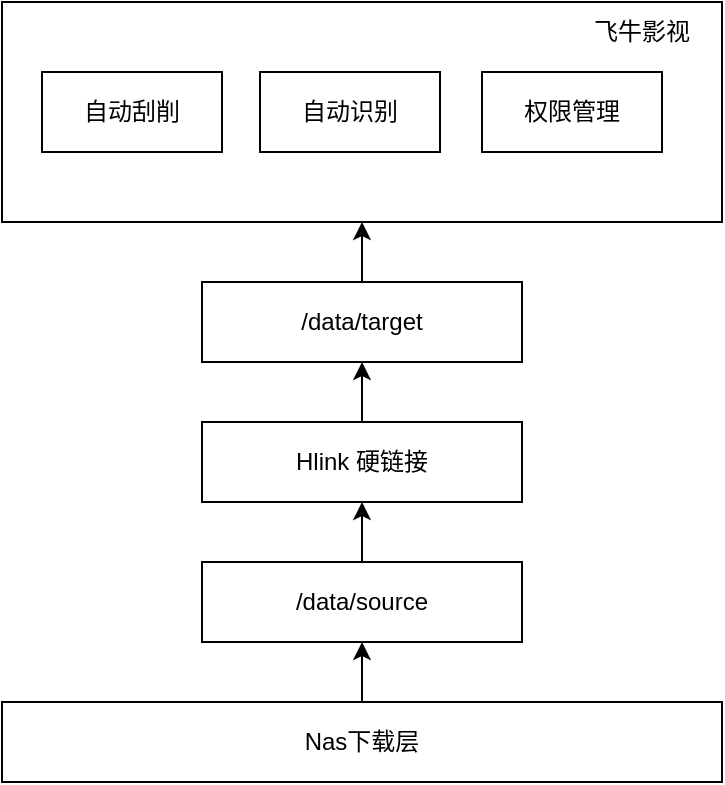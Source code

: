 <mxfile version="26.0.8">
  <diagram name="第 1 页" id="7AKhhSKEIhID0tw-IINV">
    <mxGraphModel dx="984" dy="1723" grid="1" gridSize="10" guides="1" tooltips="1" connect="1" arrows="1" fold="1" page="1" pageScale="1" pageWidth="827" pageHeight="1169" math="0" shadow="0">
      <root>
        <mxCell id="0" />
        <mxCell id="1" parent="0" />
        <mxCell id="eFxX7WrcP5hh-u6VmYXd-1" value="" style="rounded=0;whiteSpace=wrap;html=1;" vertex="1" parent="1">
          <mxGeometry x="240" y="-10" width="360" height="110" as="geometry" />
        </mxCell>
        <mxCell id="eFxX7WrcP5hh-u6VmYXd-7" style="edgeStyle=orthogonalEdgeStyle;rounded=0;orthogonalLoop=1;jettySize=auto;html=1;" edge="1" parent="1" source="eFxX7WrcP5hh-u6VmYXd-2" target="eFxX7WrcP5hh-u6VmYXd-3">
          <mxGeometry relative="1" as="geometry" />
        </mxCell>
        <mxCell id="eFxX7WrcP5hh-u6VmYXd-2" value="Nas下载层" style="rounded=0;whiteSpace=wrap;html=1;" vertex="1" parent="1">
          <mxGeometry x="240" y="340" width="360" height="40" as="geometry" />
        </mxCell>
        <mxCell id="eFxX7WrcP5hh-u6VmYXd-8" style="edgeStyle=orthogonalEdgeStyle;rounded=0;orthogonalLoop=1;jettySize=auto;html=1;" edge="1" parent="1" source="eFxX7WrcP5hh-u6VmYXd-3" target="eFxX7WrcP5hh-u6VmYXd-4">
          <mxGeometry relative="1" as="geometry" />
        </mxCell>
        <mxCell id="eFxX7WrcP5hh-u6VmYXd-3" value="/data/source" style="rounded=0;whiteSpace=wrap;html=1;" vertex="1" parent="1">
          <mxGeometry x="340" y="270" width="160" height="40" as="geometry" />
        </mxCell>
        <mxCell id="eFxX7WrcP5hh-u6VmYXd-9" value="" style="edgeStyle=orthogonalEdgeStyle;rounded=0;orthogonalLoop=1;jettySize=auto;html=1;" edge="1" parent="1" source="eFxX7WrcP5hh-u6VmYXd-4" target="eFxX7WrcP5hh-u6VmYXd-5">
          <mxGeometry relative="1" as="geometry" />
        </mxCell>
        <mxCell id="eFxX7WrcP5hh-u6VmYXd-4" value="Hlink 硬链接" style="rounded=0;whiteSpace=wrap;html=1;" vertex="1" parent="1">
          <mxGeometry x="340" y="200" width="160" height="40" as="geometry" />
        </mxCell>
        <mxCell id="eFxX7WrcP5hh-u6VmYXd-10" value="" style="edgeStyle=orthogonalEdgeStyle;rounded=0;orthogonalLoop=1;jettySize=auto;html=1;" edge="1" parent="1" source="eFxX7WrcP5hh-u6VmYXd-5" target="eFxX7WrcP5hh-u6VmYXd-1">
          <mxGeometry relative="1" as="geometry" />
        </mxCell>
        <mxCell id="eFxX7WrcP5hh-u6VmYXd-5" value="/data/target" style="rounded=0;whiteSpace=wrap;html=1;" vertex="1" parent="1">
          <mxGeometry x="340" y="130" width="160" height="40" as="geometry" />
        </mxCell>
        <mxCell id="eFxX7WrcP5hh-u6VmYXd-11" value="飞牛影视" style="text;html=1;align=center;verticalAlign=middle;whiteSpace=wrap;rounded=0;" vertex="1" parent="1">
          <mxGeometry x="530" y="-10" width="60" height="30" as="geometry" />
        </mxCell>
        <mxCell id="eFxX7WrcP5hh-u6VmYXd-12" value="自动刮削" style="rounded=0;whiteSpace=wrap;html=1;" vertex="1" parent="1">
          <mxGeometry x="260" y="25" width="90" height="40" as="geometry" />
        </mxCell>
        <mxCell id="eFxX7WrcP5hh-u6VmYXd-13" value="自动识别" style="rounded=0;whiteSpace=wrap;html=1;" vertex="1" parent="1">
          <mxGeometry x="369" y="25" width="90" height="40" as="geometry" />
        </mxCell>
        <mxCell id="eFxX7WrcP5hh-u6VmYXd-14" value="权限管理" style="rounded=0;whiteSpace=wrap;html=1;" vertex="1" parent="1">
          <mxGeometry x="480" y="25" width="90" height="40" as="geometry" />
        </mxCell>
      </root>
    </mxGraphModel>
  </diagram>
</mxfile>

